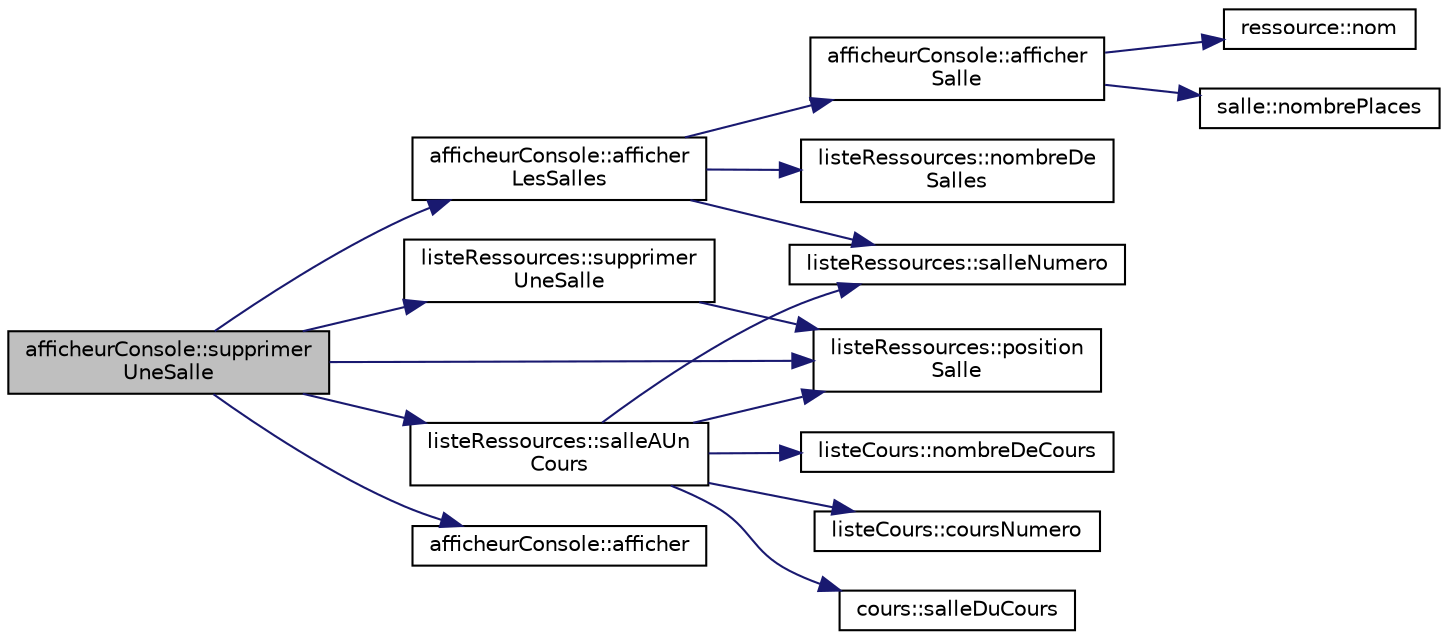 digraph "afficheurConsole::supprimerUneSalle"
{
  edge [fontname="Helvetica",fontsize="10",labelfontname="Helvetica",labelfontsize="10"];
  node [fontname="Helvetica",fontsize="10",shape=record];
  rankdir="LR";
  Node398 [label="afficheurConsole::supprimer\lUneSalle",height=0.2,width=0.4,color="black", fillcolor="grey75", style="filled", fontcolor="black"];
  Node398 -> Node399 [color="midnightblue",fontsize="10",style="solid",fontname="Helvetica"];
  Node399 [label="afficheurConsole::afficher\lLesSalles",height=0.2,width=0.4,color="black", fillcolor="white", style="filled",URL="$classafficheur_console.html#a63019a39487a95a38e72113d799406d1",tooltip="Renvoie dans ost les salles de la liste de ressources. "];
  Node399 -> Node400 [color="midnightblue",fontsize="10",style="solid",fontname="Helvetica"];
  Node400 [label="listeRessources::nombreDe\lSalles",height=0.2,width=0.4,color="black", fillcolor="white", style="filled",URL="$classliste_ressources.html#a1a7f82a289bda61cf08485e92dd32b2e",tooltip="Renvoie le nombre de salles. "];
  Node399 -> Node401 [color="midnightblue",fontsize="10",style="solid",fontname="Helvetica"];
  Node401 [label="afficheurConsole::afficher\lSalle",height=0.2,width=0.4,color="black", fillcolor="white", style="filled",URL="$classafficheur_console.html#a475772836928606a2c7dec66c4ab9ff3",tooltip="Renvoie dans ost le nom de salle de la salle s. "];
  Node401 -> Node402 [color="midnightblue",fontsize="10",style="solid",fontname="Helvetica"];
  Node402 [label="ressource::nom",height=0.2,width=0.4,color="black", fillcolor="white", style="filled",URL="$classressource.html#aff712b6d732b3f4091dd29f4349aba85",tooltip="Renvoie le nom de la ressource. "];
  Node401 -> Node403 [color="midnightblue",fontsize="10",style="solid",fontname="Helvetica"];
  Node403 [label="salle::nombrePlaces",height=0.2,width=0.4,color="black", fillcolor="white", style="filled",URL="$classsalle.html#a9f8186e0dee9859a2bc08938cce0174f",tooltip="Renvoie le nombre de places. "];
  Node399 -> Node404 [color="midnightblue",fontsize="10",style="solid",fontname="Helvetica"];
  Node404 [label="listeRessources::salleNumero",height=0.2,width=0.4,color="black", fillcolor="white", style="filled",URL="$classliste_ressources.html#ae49f2ce49be854dda108840fd3d26112",tooltip="Renvoie la salle dont le numero est entre en parametre. "];
  Node398 -> Node405 [color="midnightblue",fontsize="10",style="solid",fontname="Helvetica"];
  Node405 [label="afficheurConsole::afficher",height=0.2,width=0.4,color="black", fillcolor="white", style="filled",URL="$classafficheur_console.html#a6b77fbeb61624d075a0b352c9ca27792"];
  Node398 -> Node406 [color="midnightblue",fontsize="10",style="solid",fontname="Helvetica"];
  Node406 [label="listeRessources::position\lSalle",height=0.2,width=0.4,color="black", fillcolor="white", style="filled",URL="$classliste_ressources.html#ad4f9c36ed425f2a3d4ca161abd6198da",tooltip="Renvoie la position de la salle dont le nom est entre en parametre. "];
  Node398 -> Node407 [color="midnightblue",fontsize="10",style="solid",fontname="Helvetica"];
  Node407 [label="listeRessources::salleAUn\lCours",height=0.2,width=0.4,color="black", fillcolor="white", style="filled",URL="$classliste_ressources.html#a83834356f61b0106d3b2157afc363dc5",tooltip="verifies si un cours a lieu dans la salle "];
  Node407 -> Node408 [color="midnightblue",fontsize="10",style="solid",fontname="Helvetica"];
  Node408 [label="listeCours::nombreDeCours",height=0.2,width=0.4,color="black", fillcolor="white", style="filled",URL="$classliste_cours.html#a34b859c2380770eb560c0a6dcf01cc81",tooltip="Renvoie le nombre de cours. "];
  Node407 -> Node409 [color="midnightblue",fontsize="10",style="solid",fontname="Helvetica"];
  Node409 [label="listeCours::coursNumero",height=0.2,width=0.4,color="black", fillcolor="white", style="filled",URL="$classliste_cours.html#ac00615f15632669bf44424e960c95edd",tooltip="Renvoie le cours dont le numero correspond a l&#39;entier entre en parametre. "];
  Node407 -> Node410 [color="midnightblue",fontsize="10",style="solid",fontname="Helvetica"];
  Node410 [label="cours::salleDuCours",height=0.2,width=0.4,color="black", fillcolor="white", style="filled",URL="$classcours.html#af98361045fec0b63de23c45d3853fb57",tooltip="Renvoie la salle lie a un cours. "];
  Node407 -> Node404 [color="midnightblue",fontsize="10",style="solid",fontname="Helvetica"];
  Node407 -> Node406 [color="midnightblue",fontsize="10",style="solid",fontname="Helvetica"];
  Node398 -> Node411 [color="midnightblue",fontsize="10",style="solid",fontname="Helvetica"];
  Node411 [label="listeRessources::supprimer\lUneSalle",height=0.2,width=0.4,color="black", fillcolor="white", style="filled",URL="$classliste_ressources.html#a364c27cbbbaa542d110d744e016cf092",tooltip="supprimes une salle "];
  Node411 -> Node406 [color="midnightblue",fontsize="10",style="solid",fontname="Helvetica"];
}
